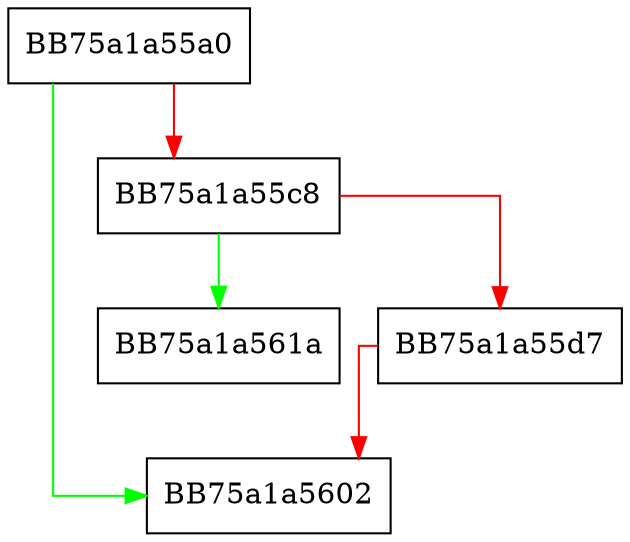digraph ChunkInfo {
  node [shape="box"];
  graph [splines=ortho];
  BB75a1a55a0 -> BB75a1a5602 [color="green"];
  BB75a1a55a0 -> BB75a1a55c8 [color="red"];
  BB75a1a55c8 -> BB75a1a561a [color="green"];
  BB75a1a55c8 -> BB75a1a55d7 [color="red"];
  BB75a1a55d7 -> BB75a1a5602 [color="red"];
}